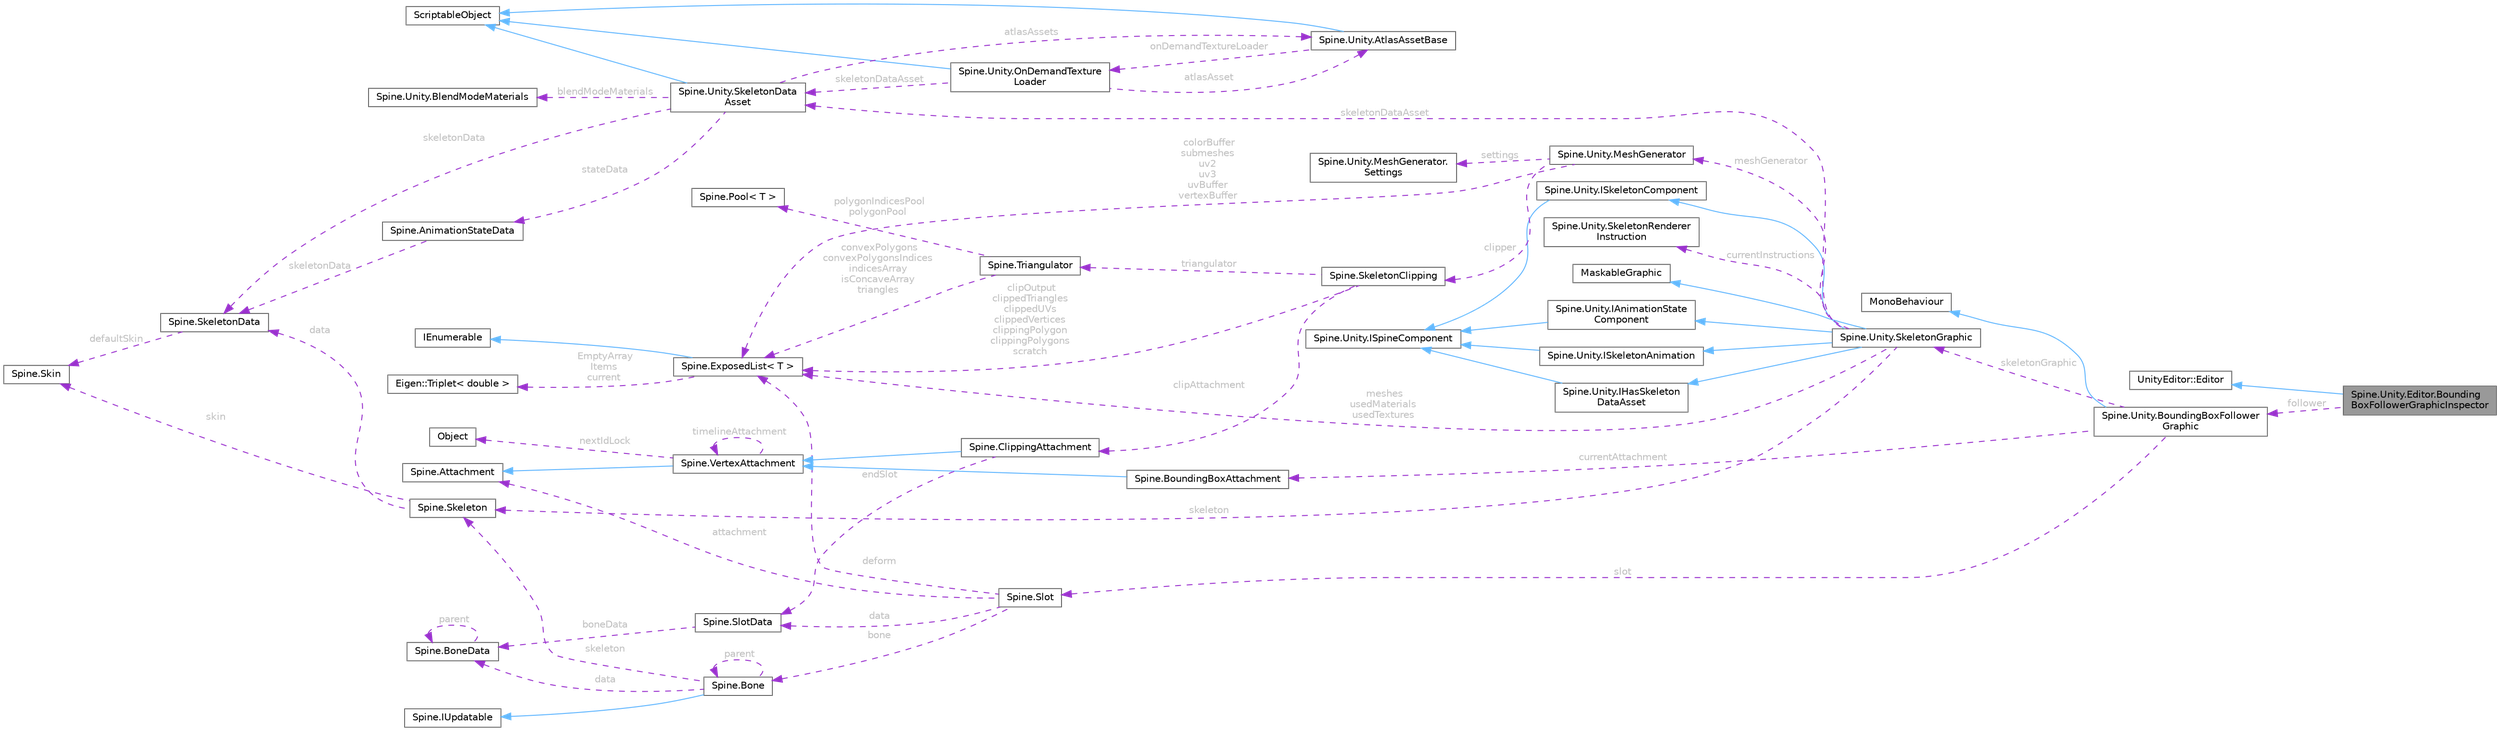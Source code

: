digraph "Spine.Unity.Editor.BoundingBoxFollowerGraphicInspector"
{
 // LATEX_PDF_SIZE
  bgcolor="transparent";
  edge [fontname=Helvetica,fontsize=10,labelfontname=Helvetica,labelfontsize=10];
  node [fontname=Helvetica,fontsize=10,shape=box,height=0.2,width=0.4];
  rankdir="LR";
  Node1 [id="Node000001",label="Spine.Unity.Editor.Bounding\lBoxFollowerGraphicInspector",height=0.2,width=0.4,color="gray40", fillcolor="grey60", style="filled", fontcolor="black",tooltip=" "];
  Node2 -> Node1 [id="edge61_Node000001_Node000002",dir="back",color="steelblue1",style="solid",tooltip=" "];
  Node2 [id="Node000002",label="UnityEditor::Editor",height=0.2,width=0.4,color="gray40", fillcolor="white", style="filled",tooltip=" "];
  Node3 -> Node1 [id="edge62_Node000001_Node000003",dir="back",color="darkorchid3",style="dashed",tooltip=" ",label=" follower",fontcolor="grey" ];
  Node3 [id="Node000003",label="Spine.Unity.BoundingBoxFollower\lGraphic",height=0.2,width=0.4,color="gray40", fillcolor="white", style="filled",URL="$class_spine_1_1_unity_1_1_bounding_box_follower_graphic.html",tooltip=" "];
  Node4 -> Node3 [id="edge63_Node000003_Node000004",dir="back",color="steelblue1",style="solid",tooltip=" "];
  Node4 [id="Node000004",label="MonoBehaviour",height=0.2,width=0.4,color="gray40", fillcolor="white", style="filled",tooltip=" "];
  Node5 -> Node3 [id="edge64_Node000003_Node000005",dir="back",color="darkorchid3",style="dashed",tooltip=" ",label=" skeletonGraphic",fontcolor="grey" ];
  Node5 [id="Node000005",label="Spine.Unity.SkeletonGraphic",height=0.2,width=0.4,color="gray40", fillcolor="white", style="filled",URL="$class_spine_1_1_unity_1_1_skeleton_graphic.html",tooltip=" "];
  Node6 -> Node5 [id="edge65_Node000005_Node000006",dir="back",color="steelblue1",style="solid",tooltip=" "];
  Node6 [id="Node000006",label="MaskableGraphic",height=0.2,width=0.4,color="gray40", fillcolor="white", style="filled",tooltip=" "];
  Node7 -> Node5 [id="edge66_Node000005_Node000007",dir="back",color="steelblue1",style="solid",tooltip=" "];
  Node7 [id="Node000007",label="Spine.Unity.ISkeletonComponent",height=0.2,width=0.4,color="gray40", fillcolor="white", style="filled",URL="$interface_spine_1_1_unity_1_1_i_skeleton_component.html",tooltip="A Spine-Unity Component that manages a Spine.Skeleton instance, instantiated from a SkeletonDataAsset..."];
  Node8 -> Node7 [id="edge67_Node000007_Node000008",dir="back",color="steelblue1",style="solid",tooltip=" "];
  Node8 [id="Node000008",label="Spine.Unity.ISpineComponent",height=0.2,width=0.4,color="gray40", fillcolor="white", style="filled",URL="$interface_spine_1_1_unity_1_1_i_spine_component.html",tooltip=" "];
  Node9 -> Node5 [id="edge68_Node000005_Node000009",dir="back",color="steelblue1",style="solid",tooltip=" "];
  Node9 [id="Node000009",label="Spine.Unity.IAnimationState\lComponent",height=0.2,width=0.4,color="gray40", fillcolor="white", style="filled",URL="$interface_spine_1_1_unity_1_1_i_animation_state_component.html",tooltip="A Spine-Unity Component that uses a Spine.AnimationState to animate its skeleton."];
  Node8 -> Node9 [id="edge69_Node000009_Node000008",dir="back",color="steelblue1",style="solid",tooltip=" "];
  Node10 -> Node5 [id="edge70_Node000005_Node000010",dir="back",color="steelblue1",style="solid",tooltip=" "];
  Node10 [id="Node000010",label="Spine.Unity.ISkeletonAnimation",height=0.2,width=0.4,color="gray40", fillcolor="white", style="filled",URL="$interface_spine_1_1_unity_1_1_i_skeleton_animation.html",tooltip="A Spine-Unity Component that animates a Skeleton but not necessarily with a Spine...."];
  Node8 -> Node10 [id="edge71_Node000010_Node000008",dir="back",color="steelblue1",style="solid",tooltip=" "];
  Node11 -> Node5 [id="edge72_Node000005_Node000011",dir="back",color="steelblue1",style="solid",tooltip=" "];
  Node11 [id="Node000011",label="Spine.Unity.IHasSkeleton\lDataAsset",height=0.2,width=0.4,color="gray40", fillcolor="white", style="filled",URL="$interface_spine_1_1_unity_1_1_i_has_skeleton_data_asset.html",tooltip="Holds a reference to a SkeletonDataAsset."];
  Node8 -> Node11 [id="edge73_Node000011_Node000008",dir="back",color="steelblue1",style="solid",tooltip=" "];
  Node12 -> Node5 [id="edge74_Node000005_Node000012",dir="back",color="darkorchid3",style="dashed",tooltip=" ",label=" skeletonDataAsset",fontcolor="grey" ];
  Node12 [id="Node000012",label="Spine.Unity.SkeletonData\lAsset",height=0.2,width=0.4,color="gray40", fillcolor="white", style="filled",URL="$class_spine_1_1_unity_1_1_skeleton_data_asset.html",tooltip=" "];
  Node13 -> Node12 [id="edge75_Node000012_Node000013",dir="back",color="steelblue1",style="solid",tooltip=" "];
  Node13 [id="Node000013",label="ScriptableObject",height=0.2,width=0.4,color="gray40", fillcolor="white", style="filled",tooltip=" "];
  Node14 -> Node12 [id="edge76_Node000012_Node000014",dir="back",color="darkorchid3",style="dashed",tooltip=" ",label=" atlasAssets",fontcolor="grey" ];
  Node14 [id="Node000014",label="Spine.Unity.AtlasAssetBase",height=0.2,width=0.4,color="gray40", fillcolor="white", style="filled",URL="$class_spine_1_1_unity_1_1_atlas_asset_base.html",tooltip=" "];
  Node13 -> Node14 [id="edge77_Node000014_Node000013",dir="back",color="steelblue1",style="solid",tooltip=" "];
  Node15 -> Node14 [id="edge78_Node000014_Node000015",dir="back",color="darkorchid3",style="dashed",tooltip=" ",label=" onDemandTextureLoader",fontcolor="grey" ];
  Node15 [id="Node000015",label="Spine.Unity.OnDemandTexture\lLoader",height=0.2,width=0.4,color="gray40", fillcolor="white", style="filled",URL="$class_spine_1_1_unity_1_1_on_demand_texture_loader.html",tooltip=" "];
  Node13 -> Node15 [id="edge79_Node000015_Node000013",dir="back",color="steelblue1",style="solid",tooltip=" "];
  Node14 -> Node15 [id="edge80_Node000015_Node000014",dir="back",color="darkorchid3",style="dashed",tooltip=" ",label=" atlasAsset",fontcolor="grey" ];
  Node12 -> Node15 [id="edge81_Node000015_Node000012",dir="back",color="darkorchid3",style="dashed",tooltip=" ",label=" skeletonDataAsset",fontcolor="grey" ];
  Node16 -> Node12 [id="edge82_Node000012_Node000016",dir="back",color="darkorchid3",style="dashed",tooltip=" ",label=" blendModeMaterials",fontcolor="grey" ];
  Node16 [id="Node000016",label="Spine.Unity.BlendModeMaterials",height=0.2,width=0.4,color="gray40", fillcolor="white", style="filled",URL="$class_spine_1_1_unity_1_1_blend_mode_materials.html",tooltip=" "];
  Node17 -> Node12 [id="edge83_Node000012_Node000017",dir="back",color="darkorchid3",style="dashed",tooltip=" ",label=" skeletonData",fontcolor="grey" ];
  Node17 [id="Node000017",label="Spine.SkeletonData",height=0.2,width=0.4,color="gray40", fillcolor="white", style="filled",URL="$class_spine_1_1_skeleton_data.html",tooltip="Stores the setup pose and all of the stateless data for a skeleton."];
  Node18 -> Node17 [id="edge84_Node000017_Node000018",dir="back",color="darkorchid3",style="dashed",tooltip=" ",label=" defaultSkin",fontcolor="grey" ];
  Node18 [id="Node000018",label="Spine.Skin",height=0.2,width=0.4,color="gray40", fillcolor="white", style="filled",URL="$class_spine_1_1_skin.html",tooltip="Stores attachments by slot index and attachment name."];
  Node19 -> Node12 [id="edge85_Node000012_Node000019",dir="back",color="darkorchid3",style="dashed",tooltip=" ",label=" stateData",fontcolor="grey" ];
  Node19 [id="Node000019",label="Spine.AnimationStateData",height=0.2,width=0.4,color="gray40", fillcolor="white", style="filled",URL="$class_spine_1_1_animation_state_data.html",tooltip="Stores mix (crossfade) durations to be applied when AnimationState animations are changed."];
  Node17 -> Node19 [id="edge86_Node000019_Node000017",dir="back",color="darkorchid3",style="dashed",tooltip=" ",label=" skeletonData",fontcolor="grey" ];
  Node20 -> Node5 [id="edge87_Node000005_Node000020",dir="back",color="darkorchid3",style="dashed",tooltip=" ",label=" skeleton",fontcolor="grey" ];
  Node20 [id="Node000020",label="Spine.Skeleton",height=0.2,width=0.4,color="gray40", fillcolor="white", style="filled",URL="$class_spine_1_1_skeleton.html",tooltip=" "];
  Node17 -> Node20 [id="edge88_Node000020_Node000017",dir="back",color="darkorchid3",style="dashed",tooltip=" ",label=" data",fontcolor="grey" ];
  Node18 -> Node20 [id="edge89_Node000020_Node000018",dir="back",color="darkorchid3",style="dashed",tooltip=" ",label=" skin",fontcolor="grey" ];
  Node21 -> Node5 [id="edge90_Node000005_Node000021",dir="back",color="darkorchid3",style="dashed",tooltip=" ",label=" meshGenerator",fontcolor="grey" ];
  Node21 [id="Node000021",label="Spine.Unity.MeshGenerator",height=0.2,width=0.4,color="gray40", fillcolor="white", style="filled",URL="$class_spine_1_1_unity_1_1_mesh_generator.html",tooltip="Holds several methods to prepare and generate a UnityEngine mesh based on a skeleton...."];
  Node22 -> Node21 [id="edge91_Node000021_Node000022",dir="back",color="darkorchid3",style="dashed",tooltip=" ",label=" settings",fontcolor="grey" ];
  Node22 [id="Node000022",label="Spine.Unity.MeshGenerator.\lSettings",height=0.2,width=0.4,color="gray40", fillcolor="white", style="filled",URL="$struct_spine_1_1_unity_1_1_mesh_generator_1_1_settings.html",tooltip=" "];
  Node23 -> Node21 [id="edge92_Node000021_Node000023",dir="back",color="darkorchid3",style="dashed",tooltip=" ",label=" colorBuffer\nsubmeshes\nuv2\nuv3\nuvBuffer\nvertexBuffer",fontcolor="grey" ];
  Node23 [id="Node000023",label="Spine.ExposedList\< T \>",height=0.2,width=0.4,color="gray40", fillcolor="white", style="filled",URL="$class_spine_1_1_exposed_list-1-g.html",tooltip=" "];
  Node24 -> Node23 [id="edge93_Node000023_Node000024",dir="back",color="steelblue1",style="solid",tooltip=" "];
  Node24 [id="Node000024",label="IEnumerable",height=0.2,width=0.4,color="gray40", fillcolor="white", style="filled",tooltip=" "];
  Node25 -> Node23 [id="edge94_Node000023_Node000025",dir="back",color="darkorchid3",style="dashed",tooltip=" ",label=" EmptyArray\nItems\ncurrent",fontcolor="grey" ];
  Node25 [id="Node000025",label="Eigen::Triplet\< double \>",height=0.2,width=0.4,color="gray40", fillcolor="white", style="filled",URL="$class_eigen_1_1_triplet.html",tooltip=" "];
  Node26 -> Node21 [id="edge95_Node000021_Node000026",dir="back",color="darkorchid3",style="dashed",tooltip=" ",label=" clipper",fontcolor="grey" ];
  Node26 [id="Node000026",label="Spine.SkeletonClipping",height=0.2,width=0.4,color="gray40", fillcolor="white", style="filled",URL="$class_spine_1_1_skeleton_clipping.html",tooltip=" "];
  Node27 -> Node26 [id="edge96_Node000026_Node000027",dir="back",color="darkorchid3",style="dashed",tooltip=" ",label=" triangulator",fontcolor="grey" ];
  Node27 [id="Node000027",label="Spine.Triangulator",height=0.2,width=0.4,color="gray40", fillcolor="white", style="filled",URL="$class_spine_1_1_triangulator.html",tooltip=" "];
  Node23 -> Node27 [id="edge97_Node000027_Node000023",dir="back",color="darkorchid3",style="dashed",tooltip=" ",label=" convexPolygons\nconvexPolygonsIndices\nindicesArray\nisConcaveArray\ntriangles",fontcolor="grey" ];
  Node28 -> Node27 [id="edge98_Node000027_Node000028",dir="back",color="darkorchid3",style="dashed",tooltip=" ",label=" polygonIndicesPool\npolygonPool",fontcolor="grey" ];
  Node28 [id="Node000028",label="Spine.Pool\< T \>",height=0.2,width=0.4,color="gray40", fillcolor="white", style="filled",URL="$class_spine_1_1_pool-1-g.html",tooltip=" "];
  Node23 -> Node26 [id="edge99_Node000026_Node000023",dir="back",color="darkorchid3",style="dashed",tooltip=" ",label=" clipOutput\nclippedTriangles\nclippedUVs\nclippedVertices\nclippingPolygon\nclippingPolygons\nscratch",fontcolor="grey" ];
  Node29 -> Node26 [id="edge100_Node000026_Node000029",dir="back",color="darkorchid3",style="dashed",tooltip=" ",label=" clipAttachment",fontcolor="grey" ];
  Node29 [id="Node000029",label="Spine.ClippingAttachment",height=0.2,width=0.4,color="gray40", fillcolor="white", style="filled",URL="$class_spine_1_1_clipping_attachment.html",tooltip=" "];
  Node30 -> Node29 [id="edge101_Node000029_Node000030",dir="back",color="steelblue1",style="solid",tooltip=" "];
  Node30 [id="Node000030",label="Spine.VertexAttachment",height=0.2,width=0.4,color="gray40", fillcolor="white", style="filled",URL="$class_spine_1_1_vertex_attachment.html",tooltip=">An attachment with vertices that are transformed by one or more bones and can be deformed by a slot'..."];
  Node31 -> Node30 [id="edge102_Node000030_Node000031",dir="back",color="steelblue1",style="solid",tooltip=" "];
  Node31 [id="Node000031",label="Spine.Attachment",height=0.2,width=0.4,color="gray40", fillcolor="white", style="filled",URL="$class_spine_1_1_attachment.html",tooltip="The base class for all attachments."];
  Node32 -> Node30 [id="edge103_Node000030_Node000032",dir="back",color="darkorchid3",style="dashed",tooltip=" ",label=" nextIdLock",fontcolor="grey" ];
  Node32 [id="Node000032",label="Object",height=0.2,width=0.4,color="gray40", fillcolor="white", style="filled",URL="$class_object.html",tooltip=" "];
  Node30 -> Node30 [id="edge104_Node000030_Node000030",dir="back",color="darkorchid3",style="dashed",tooltip=" ",label=" timelineAttachment",fontcolor="grey" ];
  Node33 -> Node29 [id="edge105_Node000029_Node000033",dir="back",color="darkorchid3",style="dashed",tooltip=" ",label=" endSlot",fontcolor="grey" ];
  Node33 [id="Node000033",label="Spine.SlotData",height=0.2,width=0.4,color="gray40", fillcolor="white", style="filled",URL="$class_spine_1_1_slot_data.html",tooltip=" "];
  Node34 -> Node33 [id="edge106_Node000033_Node000034",dir="back",color="darkorchid3",style="dashed",tooltip=" ",label=" boneData",fontcolor="grey" ];
  Node34 [id="Node000034",label="Spine.BoneData",height=0.2,width=0.4,color="gray40", fillcolor="white", style="filled",URL="$class_spine_1_1_bone_data.html",tooltip=" "];
  Node34 -> Node34 [id="edge107_Node000034_Node000034",dir="back",color="darkorchid3",style="dashed",tooltip=" ",label=" parent",fontcolor="grey" ];
  Node35 -> Node5 [id="edge108_Node000005_Node000035",dir="back",color="darkorchid3",style="dashed",tooltip=" ",label=" currentInstructions",fontcolor="grey" ];
  Node35 [id="Node000035",label="Spine.Unity.SkeletonRenderer\lInstruction",height=0.2,width=0.4,color="gray40", fillcolor="white", style="filled",URL="$class_spine_1_1_unity_1_1_skeleton_renderer_instruction.html",tooltip="Instructions used by a SkeletonRenderer to render a mesh."];
  Node23 -> Node5 [id="edge109_Node000005_Node000023",dir="back",color="darkorchid3",style="dashed",tooltip=" ",label=" meshes\nusedMaterials\nusedTextures",fontcolor="grey" ];
  Node36 -> Node3 [id="edge110_Node000003_Node000036",dir="back",color="darkorchid3",style="dashed",tooltip=" ",label=" slot",fontcolor="grey" ];
  Node36 [id="Node000036",label="Spine.Slot",height=0.2,width=0.4,color="gray40", fillcolor="white", style="filled",URL="$class_spine_1_1_slot.html",tooltip="Stores a slot's current pose. Slots organize attachments for Skeleton.DrawOrder purposes and provide ..."];
  Node33 -> Node36 [id="edge111_Node000036_Node000033",dir="back",color="darkorchid3",style="dashed",tooltip=" ",label=" data",fontcolor="grey" ];
  Node37 -> Node36 [id="edge112_Node000036_Node000037",dir="back",color="darkorchid3",style="dashed",tooltip=" ",label=" bone",fontcolor="grey" ];
  Node37 [id="Node000037",label="Spine.Bone",height=0.2,width=0.4,color="gray40", fillcolor="white", style="filled",URL="$class_spine_1_1_bone.html",tooltip="Stores a bone's current pose."];
  Node38 -> Node37 [id="edge113_Node000037_Node000038",dir="back",color="steelblue1",style="solid",tooltip=" "];
  Node38 [id="Node000038",label="Spine.IUpdatable",height=0.2,width=0.4,color="gray40", fillcolor="white", style="filled",URL="$interface_spine_1_1_i_updatable.html",tooltip="The interface for items updated by Skeleton.UpdateWorldTransform(Physics)."];
  Node34 -> Node37 [id="edge114_Node000037_Node000034",dir="back",color="darkorchid3",style="dashed",tooltip=" ",label=" data",fontcolor="grey" ];
  Node20 -> Node37 [id="edge115_Node000037_Node000020",dir="back",color="darkorchid3",style="dashed",tooltip=" ",label=" skeleton",fontcolor="grey" ];
  Node37 -> Node37 [id="edge116_Node000037_Node000037",dir="back",color="darkorchid3",style="dashed",tooltip=" ",label=" parent",fontcolor="grey" ];
  Node31 -> Node36 [id="edge117_Node000036_Node000031",dir="back",color="darkorchid3",style="dashed",tooltip=" ",label=" attachment",fontcolor="grey" ];
  Node23 -> Node36 [id="edge118_Node000036_Node000023",dir="back",color="darkorchid3",style="dashed",tooltip=" ",label=" deform",fontcolor="grey" ];
  Node39 -> Node3 [id="edge119_Node000003_Node000039",dir="back",color="darkorchid3",style="dashed",tooltip=" ",label=" currentAttachment",fontcolor="grey" ];
  Node39 [id="Node000039",label="Spine.BoundingBoxAttachment",height=0.2,width=0.4,color="gray40", fillcolor="white", style="filled",URL="$class_spine_1_1_bounding_box_attachment.html",tooltip="Attachment that has a polygon for bounds checking."];
  Node30 -> Node39 [id="edge120_Node000039_Node000030",dir="back",color="steelblue1",style="solid",tooltip=" "];
}
